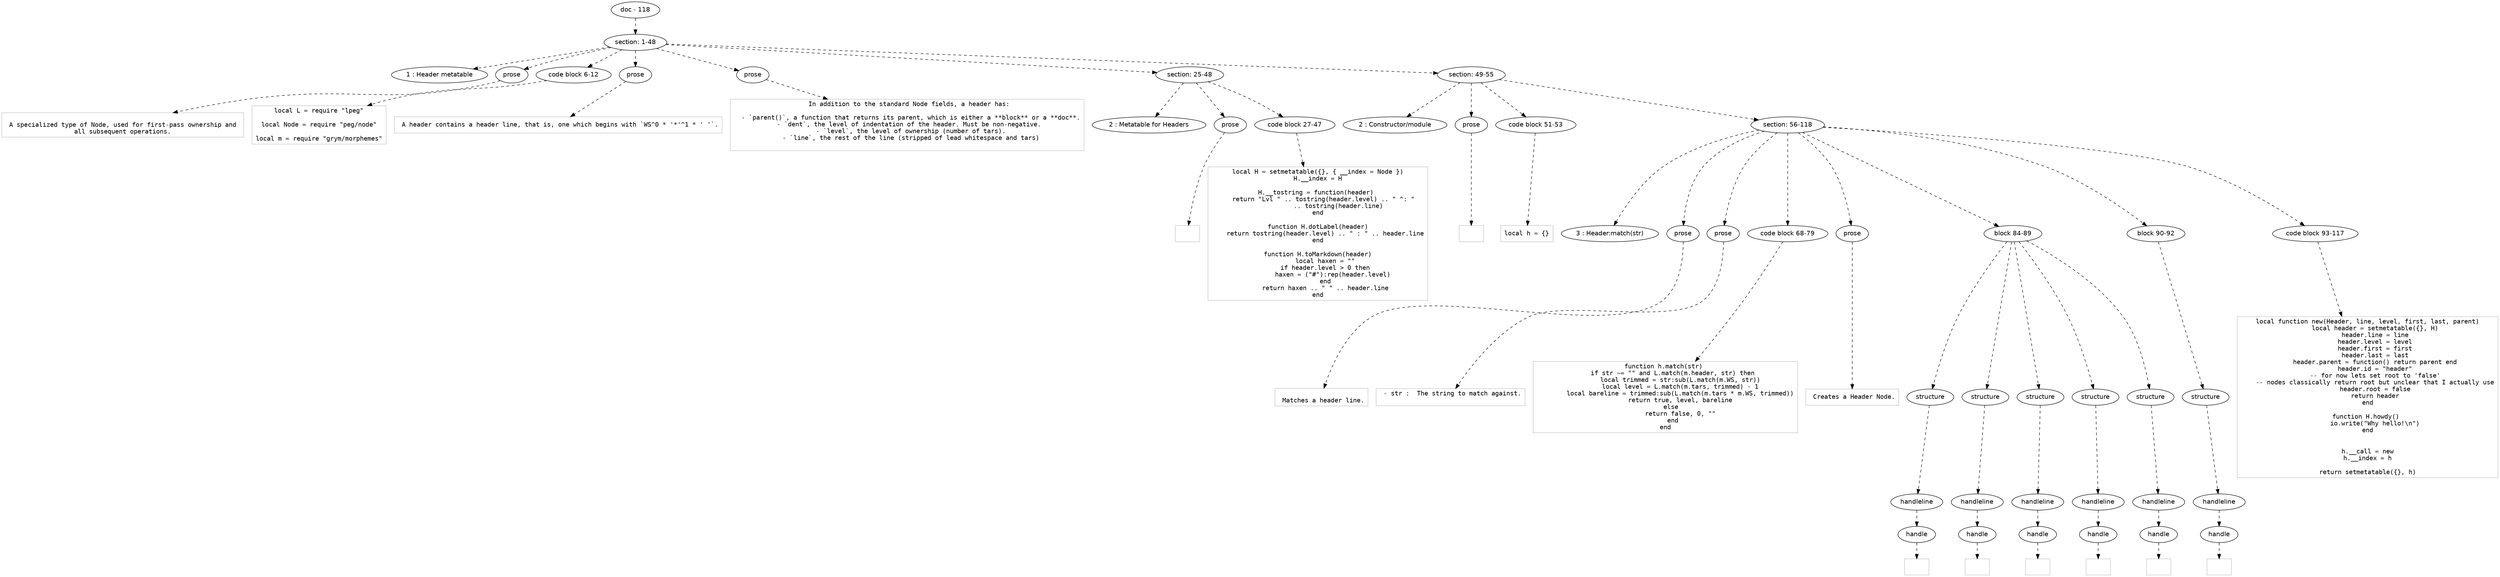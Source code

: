 digraph hierarchy {

node [fontname=Helvetica]
edge [style=dashed]

doc_0 [label="doc - 118"]


doc_0 -> { section_1}
{rank=same; section_1}

section_1 [label="section: 1-48"]


section_1 -> { header_2 prose_3 codeblock_4 prose_5 prose_6 section_7 section_8}
{rank=same; header_2 prose_3 codeblock_4 prose_5 prose_6 section_7 section_8}

header_2 [label="1 : Header metatable"]

prose_3 [label="prose"]

codeblock_4 [label="code block 6-12"]

prose_5 [label="prose"]

prose_6 [label="prose"]

section_7 [label="section: 25-48"]

section_8 [label="section: 49-55"]


prose_3 -> leaf_9
leaf_9  [color=Gray,shape=rectangle,fontname=Inconsolata,label="
 A specialized type of Node, used for first-pass ownership and 
 all subsequent operations. 
"]
codeblock_4 -> leaf_10
leaf_10  [color=Gray,shape=rectangle,fontname=Inconsolata,label="local L = require \"lpeg\"

local Node = require \"peg/node\"

local m = require \"grym/morphemes\""]
prose_5 -> leaf_11
leaf_11  [color=Gray,shape=rectangle,fontname=Inconsolata,label=" A header contains a header line, that is, one which begins with `WS^0 * '*'^1 * ' '`.
"]
prose_6 -> leaf_12
leaf_12  [color=Gray,shape=rectangle,fontname=Inconsolata,label=" In addition to the standard Node fields, a header has:
 
  - `parent()`, a function that returns its parent, which is either a **block** or a **doc**.
  - `dent`, the level of indentation of the header. Must be non-negative. 
  - `level`, the level of ownership (number of tars).
  - `line`, the rest of the line (stripped of lead whitespace and tars)

"]
section_7 -> { header_13 prose_14 codeblock_15}
{rank=same; header_13 prose_14 codeblock_15}

header_13 [label="2 : Metatable for Headers"]

prose_14 [label="prose"]

codeblock_15 [label="code block 27-47"]


prose_14 -> leaf_16
leaf_16  [color=Gray,shape=rectangle,fontname=Inconsolata,label=""]
codeblock_15 -> leaf_17
leaf_17  [color=Gray,shape=rectangle,fontname=Inconsolata,label="local H = setmetatable({}, { __index = Node })
H.__index = H

H.__tostring = function(header) 
    return \"Lvl \" .. tostring(header.level) .. \" ^: \" 
           .. tostring(header.line)
end

function H.dotLabel(header)
    return tostring(header.level) .. \" : \" .. header.line
end

function H.toMarkdown(header)
    local haxen = \"\"
    if header.level > 0 then
        haxen = (\"#\"):rep(header.level)
    end
    return haxen .. \" \" .. header.line
end"]
section_8 -> { header_18 prose_19 codeblock_20 section_21}
{rank=same; header_18 prose_19 codeblock_20 section_21}

header_18 [label="2 : Constructor/module"]

prose_19 [label="prose"]

codeblock_20 [label="code block 51-53"]

section_21 [label="section: 56-118"]


prose_19 -> leaf_22
leaf_22  [color=Gray,shape=rectangle,fontname=Inconsolata,label=""]
codeblock_20 -> leaf_23
leaf_23  [color=Gray,shape=rectangle,fontname=Inconsolata,label="local h = {}"]
section_21 -> { header_24 prose_25 prose_26 codeblock_27 prose_28 block_29 block_30 codeblock_31}
{rank=same; header_24 prose_25 prose_26 codeblock_27 prose_28 block_29 block_30 codeblock_31}

header_24 [label="3 : Header:match(str)"]

prose_25 [label="prose"]

prose_26 [label="prose"]

codeblock_27 [label="code block 68-79"]

prose_28 [label="prose"]

block_29 [label="block 84-89"]

block_30 [label="block 90-92"]

codeblock_31 [label="code block 93-117"]


prose_25 -> leaf_32
leaf_32  [color=Gray,shape=rectangle,fontname=Inconsolata,label="
 Matches a header line.
"]
prose_26 -> leaf_33
leaf_33  [color=Gray,shape=rectangle,fontname=Inconsolata,label=" - str :  The string to match against.
 "]
codeblock_27 -> leaf_34
leaf_34  [color=Gray,shape=rectangle,fontname=Inconsolata,label="function h.match(str) 
    if str ~= \"\" and L.match(m.header, str) then
        local trimmed = str:sub(L.match(m.WS, str))
        local level = L.match(m.tars, trimmed) - 1
        local bareline = trimmed:sub(L.match(m.tars * m.WS, trimmed))
        return true, level, bareline
    else 
        return false, 0, \"\"
    end
end"]
prose_28 -> leaf_35
leaf_35  [color=Gray,shape=rectangle,fontname=Inconsolata,label=" Creates a Header Node.
"]
block_29 -> { structure_36 structure_37 structure_38 structure_39 structure_40}
{rank=same; structure_36 structure_37 structure_38 structure_39 structure_40}

structure_36 [label="structure"]

structure_37 [label="structure"]

structure_38 [label="structure"]

structure_39 [label="structure"]

structure_40 [label="structure"]


structure_36 -> { handleline_41}
{rank=same; handleline_41}

handleline_41 [label="handleline"]


handleline_41 -> { handle_42}
{rank=same; handle_42}

handle_42 [label="handle"]


handle_42 -> leaf_43
leaf_43  [color=Gray,shape=rectangle,fontname=Inconsolata,label=""]
structure_37 -> { handleline_44}
{rank=same; handleline_44}

handleline_44 [label="handleline"]


handleline_44 -> { handle_45}
{rank=same; handle_45}

handle_45 [label="handle"]


handle_45 -> leaf_46
leaf_46  [color=Gray,shape=rectangle,fontname=Inconsolata,label=""]
structure_38 -> { handleline_47}
{rank=same; handleline_47}

handleline_47 [label="handleline"]


handleline_47 -> { handle_48}
{rank=same; handle_48}

handle_48 [label="handle"]


handle_48 -> leaf_49
leaf_49  [color=Gray,shape=rectangle,fontname=Inconsolata,label=""]
structure_39 -> { handleline_50}
{rank=same; handleline_50}

handleline_50 [label="handleline"]


handleline_50 -> { handle_51}
{rank=same; handle_51}

handle_51 [label="handle"]


handle_51 -> leaf_52
leaf_52  [color=Gray,shape=rectangle,fontname=Inconsolata,label=""]
structure_40 -> { handleline_53}
{rank=same; handleline_53}

handleline_53 [label="handleline"]


handleline_53 -> { handle_54}
{rank=same; handle_54}

handle_54 [label="handle"]


handle_54 -> leaf_55
leaf_55  [color=Gray,shape=rectangle,fontname=Inconsolata,label=""]
block_30 -> { structure_56}
{rank=same; structure_56}

structure_56 [label="structure"]


structure_56 -> { handleline_57}
{rank=same; handleline_57}

handleline_57 [label="handleline"]


handleline_57 -> { handle_58}
{rank=same; handle_58}

handle_58 [label="handle"]


handle_58 -> leaf_59
leaf_59  [color=Gray,shape=rectangle,fontname=Inconsolata,label=""]
codeblock_31 -> leaf_60
leaf_60  [color=Gray,shape=rectangle,fontname=Inconsolata,label="local function new(Header, line, level, first, last, parent)
    local header = setmetatable({}, H)
    header.line = line
    header.level = level
    header.first = first
    header.last = last
    header.parent = function() return parent end
    header.id = \"header\"
    -- for now lets set root to 'false'
    -- nodes classically return root but unclear that I actually use
    header.root = false
    return header
end

function H.howdy() 
    io.write(\"Why hello!\\n\")
end


h.__call = new
h.__index = h

return setmetatable({}, h)"]

}
